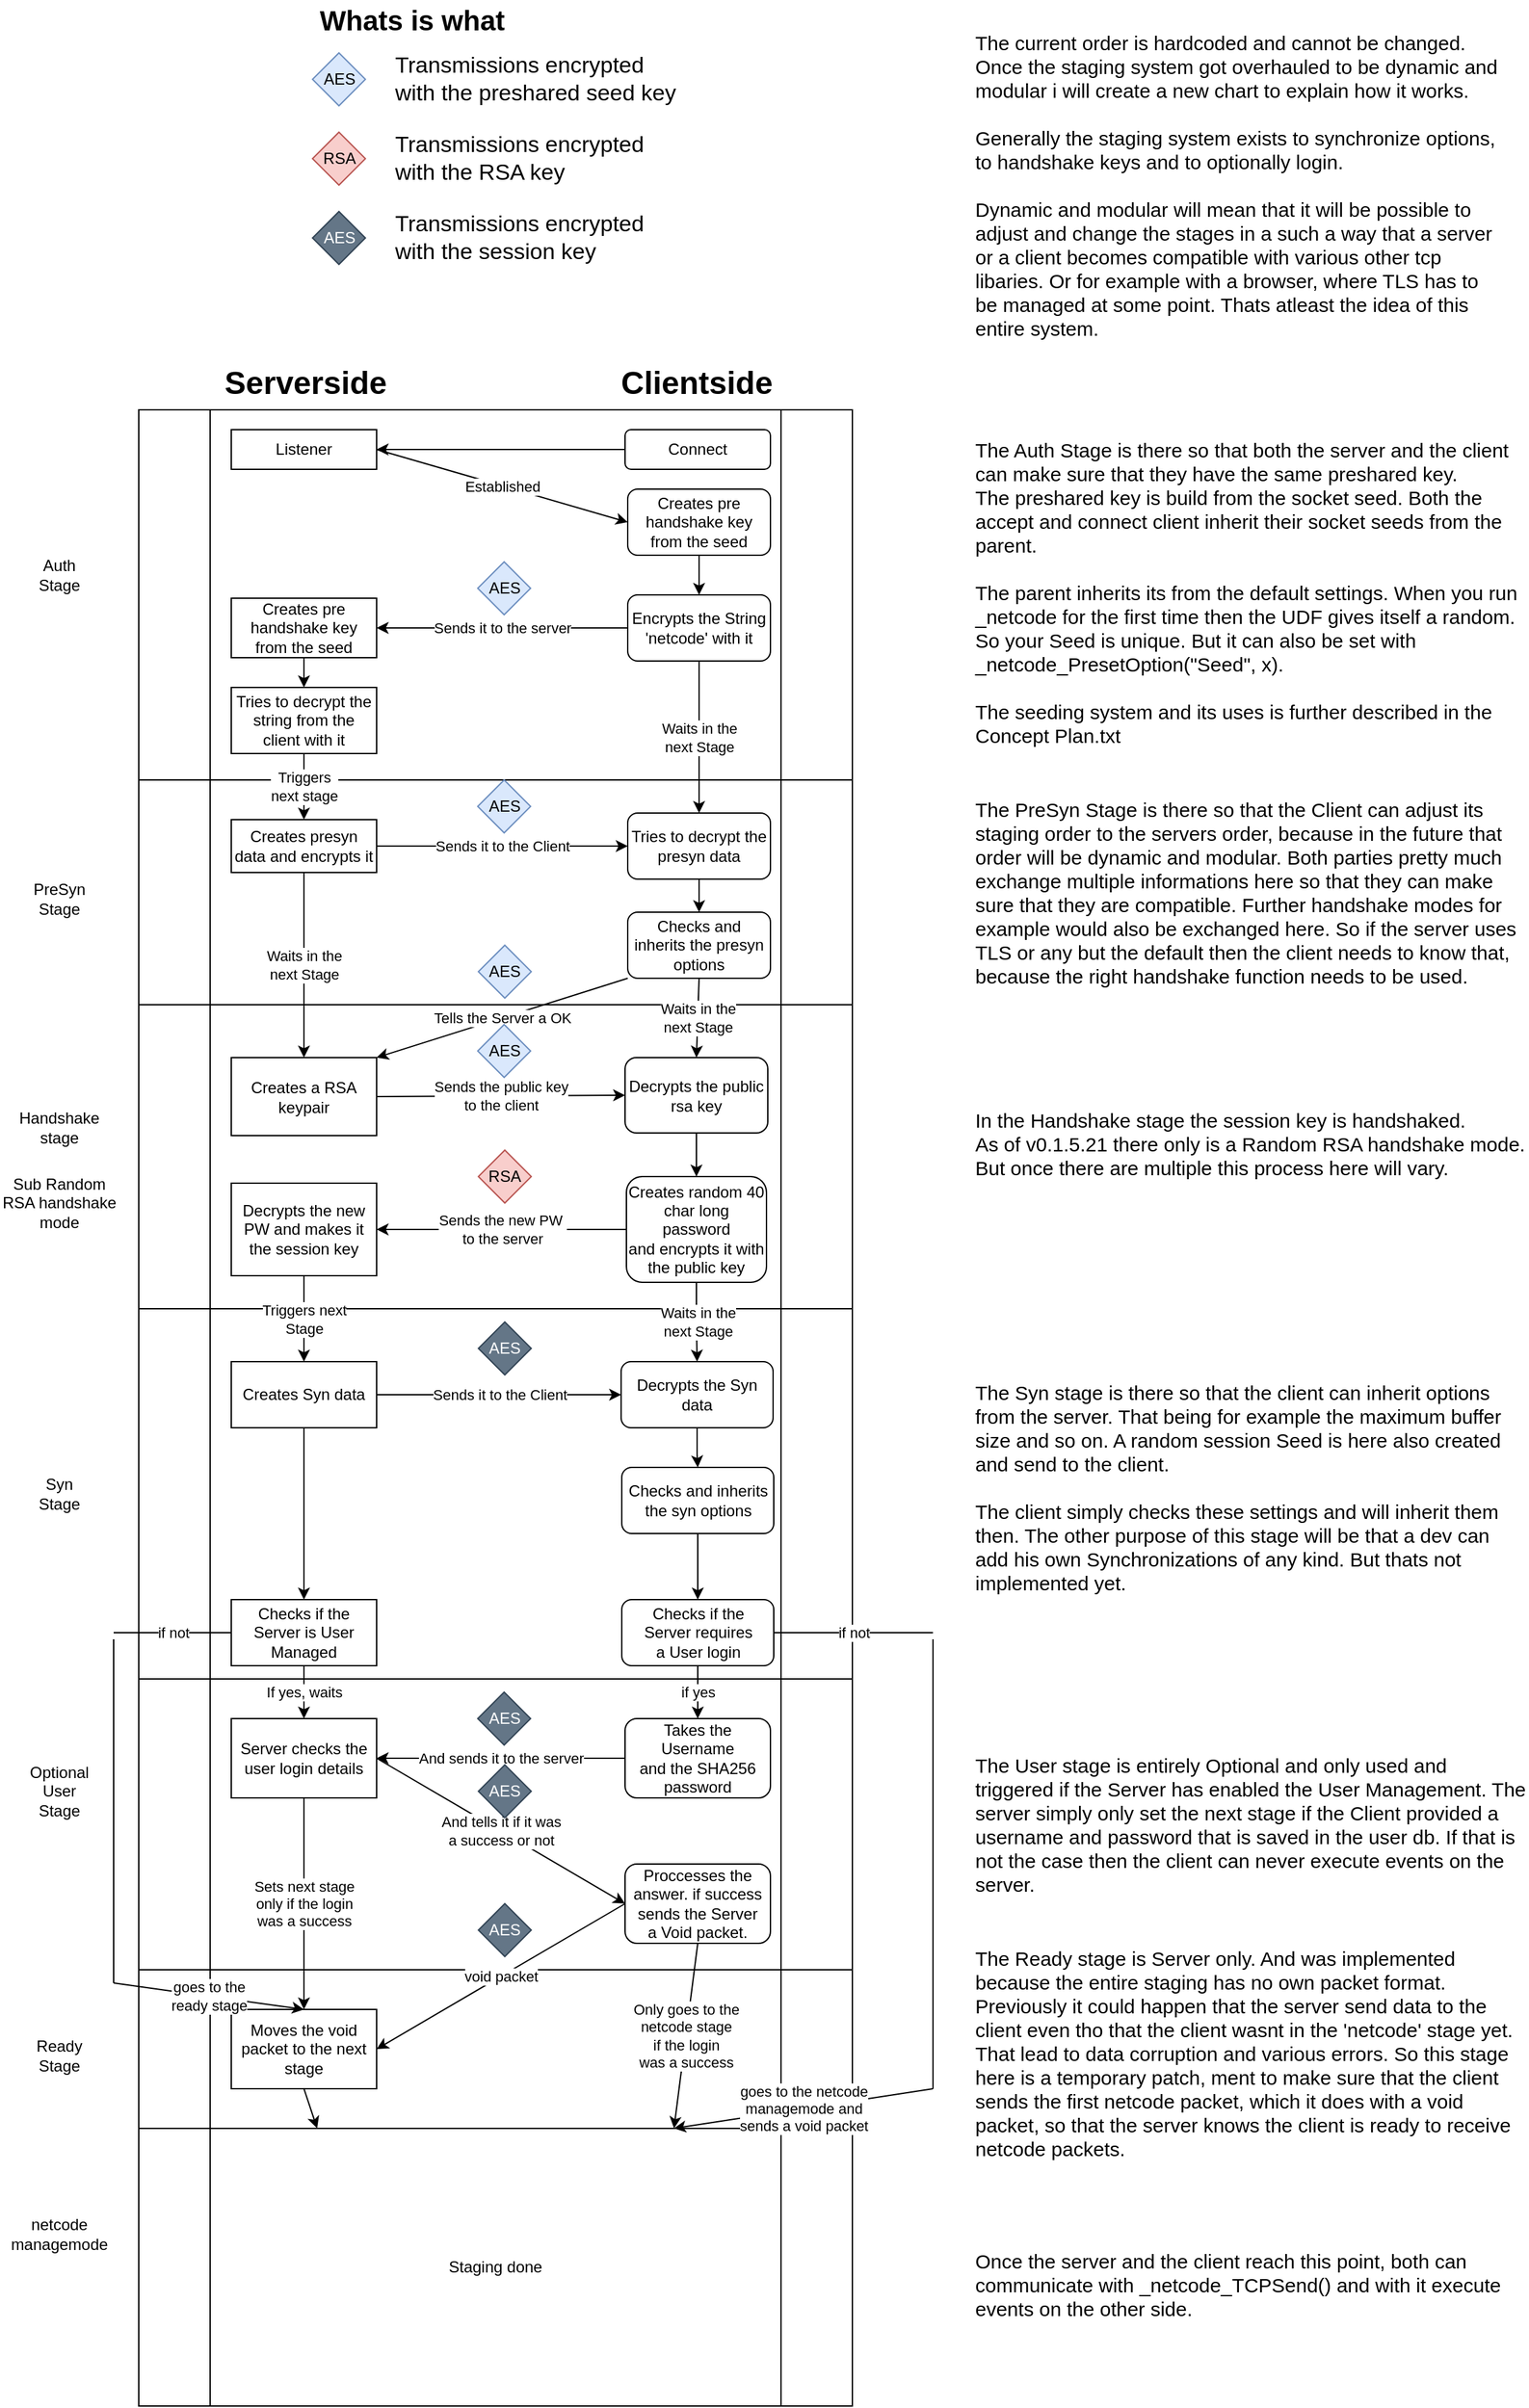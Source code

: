 <mxfile version="16.4.0" type="device"><diagram id="tPBd6icWlNGPddaQYvY5" name="Seite-1"><mxGraphModel dx="2187" dy="2074" grid="1" gridSize="10" guides="1" tooltips="1" connect="1" arrows="1" fold="1" page="1" pageScale="1" pageWidth="827" pageHeight="1169" math="0" shadow="0"><root><mxCell id="0"/><mxCell id="1" parent="0"/><mxCell id="7uopXTy5jVyZ3oVjOW40-1" value="" style="shape=process;whiteSpace=wrap;html=1;backgroundOutline=1;" parent="1" vertex="1"><mxGeometry x="-631" y="-840" width="540" height="280" as="geometry"/></mxCell><mxCell id="7uopXTy5jVyZ3oVjOW40-2" value="&lt;h1&gt;Serverside&lt;/h1&gt;" style="text;html=1;strokeColor=none;fillColor=none;spacing=5;spacingTop=-20;whiteSpace=wrap;overflow=hidden;rounded=0;" parent="1" vertex="1"><mxGeometry x="-571" y="-880" width="130" height="30" as="geometry"/></mxCell><mxCell id="7uopXTy5jVyZ3oVjOW40-3" value="&lt;h1&gt;Clientside&lt;/h1&gt;" style="text;html=1;strokeColor=none;fillColor=none;spacing=5;spacingTop=-20;whiteSpace=wrap;overflow=hidden;rounded=0;" parent="1" vertex="1"><mxGeometry x="-271" y="-880" width="126" height="40" as="geometry"/></mxCell><mxCell id="7uopXTy5jVyZ3oVjOW40-4" value="Auth Stage" style="text;html=1;strokeColor=none;fillColor=none;align=center;verticalAlign=middle;whiteSpace=wrap;rounded=0;" parent="1" vertex="1"><mxGeometry x="-721" y="-730" width="60" height="30" as="geometry"/></mxCell><mxCell id="7uopXTy5jVyZ3oVjOW40-5" value="Listener" style="rounded=0;whiteSpace=wrap;html=1;" parent="1" vertex="1"><mxGeometry x="-561" y="-825" width="110" height="30" as="geometry"/></mxCell><mxCell id="7uopXTy5jVyZ3oVjOW40-8" style="edgeStyle=orthogonalEdgeStyle;rounded=0;orthogonalLoop=1;jettySize=auto;html=1;entryX=1;entryY=0.5;entryDx=0;entryDy=0;" parent="1" source="7uopXTy5jVyZ3oVjOW40-7" target="7uopXTy5jVyZ3oVjOW40-5" edge="1"><mxGeometry relative="1" as="geometry"/></mxCell><mxCell id="7uopXTy5jVyZ3oVjOW40-7" value="Connect" style="rounded=1;whiteSpace=wrap;html=1;" parent="1" vertex="1"><mxGeometry x="-263" y="-825" width="110" height="30" as="geometry"/></mxCell><mxCell id="7uopXTy5jVyZ3oVjOW40-14" style="edgeStyle=orthogonalEdgeStyle;rounded=0;orthogonalLoop=1;jettySize=auto;html=1;exitX=0.5;exitY=1;exitDx=0;exitDy=0;" parent="1" source="7uopXTy5jVyZ3oVjOW40-9" target="7uopXTy5jVyZ3oVjOW40-13" edge="1"><mxGeometry relative="1" as="geometry"/></mxCell><mxCell id="7uopXTy5jVyZ3oVjOW40-9" value="Creates pre&lt;br&gt;handshake key&lt;br&gt;from the seed" style="rounded=1;whiteSpace=wrap;html=1;" parent="1" vertex="1"><mxGeometry x="-261" y="-780" width="108" height="50" as="geometry"/></mxCell><mxCell id="7uopXTy5jVyZ3oVjOW40-12" value="Established" style="endArrow=classic;html=1;rounded=0;exitX=1;exitY=0.5;exitDx=0;exitDy=0;entryX=0;entryY=0.5;entryDx=0;entryDy=0;" parent="1" source="7uopXTy5jVyZ3oVjOW40-5" target="7uopXTy5jVyZ3oVjOW40-9" edge="1"><mxGeometry width="50" height="50" relative="1" as="geometry"><mxPoint x="-331" y="-580" as="sourcePoint"/><mxPoint x="-281" y="-630" as="targetPoint"/></mxGeometry></mxCell><mxCell id="7uopXTy5jVyZ3oVjOW40-16" value="Sends it to the server" style="edgeStyle=orthogonalEdgeStyle;rounded=0;orthogonalLoop=1;jettySize=auto;html=1;" parent="1" source="7uopXTy5jVyZ3oVjOW40-13" target="7uopXTy5jVyZ3oVjOW40-15" edge="1"><mxGeometry relative="1" as="geometry"/></mxCell><mxCell id="7uopXTy5jVyZ3oVjOW40-13" value="Encrypts the String&lt;br&gt;'netcode' with it" style="rounded=1;whiteSpace=wrap;html=1;" parent="1" vertex="1"><mxGeometry x="-261" y="-700" width="108" height="50" as="geometry"/></mxCell><mxCell id="7uopXTy5jVyZ3oVjOW40-18" style="edgeStyle=orthogonalEdgeStyle;rounded=0;orthogonalLoop=1;jettySize=auto;html=1;exitX=0.5;exitY=1;exitDx=0;exitDy=0;" parent="1" source="7uopXTy5jVyZ3oVjOW40-15" target="7uopXTy5jVyZ3oVjOW40-17" edge="1"><mxGeometry relative="1" as="geometry"/></mxCell><mxCell id="7uopXTy5jVyZ3oVjOW40-15" value="Creates pre&lt;br&gt;handshake key&lt;br&gt;from the seed" style="rounded=0;whiteSpace=wrap;html=1;" parent="1" vertex="1"><mxGeometry x="-561" y="-697.5" width="110" height="45" as="geometry"/></mxCell><mxCell id="7uopXTy5jVyZ3oVjOW40-17" value="Tries to decrypt the string from the client with it" style="rounded=0;whiteSpace=wrap;html=1;" parent="1" vertex="1"><mxGeometry x="-561" y="-630" width="110" height="50" as="geometry"/></mxCell><mxCell id="7uopXTy5jVyZ3oVjOW40-19" value="AES" style="rhombus;whiteSpace=wrap;html=1;fillColor=#dae8fc;strokeColor=#6c8ebf;" parent="1" vertex="1"><mxGeometry x="-374.5" y="-725" width="40" height="40" as="geometry"/></mxCell><mxCell id="7uopXTy5jVyZ3oVjOW40-20" value="" style="shape=process;whiteSpace=wrap;html=1;backgroundOutline=1;" parent="1" vertex="1"><mxGeometry x="-631" y="-560" width="540" height="170" as="geometry"/></mxCell><mxCell id="7uopXTy5jVyZ3oVjOW40-21" value="PreSyn&lt;br&gt;Stage" style="text;html=1;strokeColor=none;fillColor=none;align=center;verticalAlign=middle;whiteSpace=wrap;rounded=0;" parent="1" vertex="1"><mxGeometry x="-721" y="-485" width="60" height="30" as="geometry"/></mxCell><mxCell id="7uopXTy5jVyZ3oVjOW40-30" style="edgeStyle=orthogonalEdgeStyle;rounded=0;orthogonalLoop=1;jettySize=auto;html=1;exitX=0.5;exitY=1;exitDx=0;exitDy=0;entryX=0.5;entryY=0;entryDx=0;entryDy=0;" parent="1" source="7uopXTy5jVyZ3oVjOW40-22" target="7uopXTy5jVyZ3oVjOW40-29" edge="1"><mxGeometry relative="1" as="geometry"/></mxCell><mxCell id="7uopXTy5jVyZ3oVjOW40-22" value="Tries to decrypt the presyn data" style="rounded=1;whiteSpace=wrap;html=1;" parent="1" vertex="1"><mxGeometry x="-261" y="-535" width="108" height="50" as="geometry"/></mxCell><mxCell id="7uopXTy5jVyZ3oVjOW40-24" value="Waits in the&lt;br&gt;next Stage" style="endArrow=classic;html=1;rounded=0;exitX=0.5;exitY=1;exitDx=0;exitDy=0;entryX=0.5;entryY=0;entryDx=0;entryDy=0;" parent="1" source="7uopXTy5jVyZ3oVjOW40-13" target="7uopXTy5jVyZ3oVjOW40-22" edge="1"><mxGeometry width="50" height="50" relative="1" as="geometry"><mxPoint x="-31" y="-620" as="sourcePoint"/><mxPoint x="19" y="-670" as="targetPoint"/></mxGeometry></mxCell><mxCell id="7uopXTy5jVyZ3oVjOW40-26" value="Sends it to the Client" style="edgeStyle=orthogonalEdgeStyle;rounded=0;orthogonalLoop=1;jettySize=auto;html=1;exitX=1;exitY=0.5;exitDx=0;exitDy=0;" parent="1" source="7uopXTy5jVyZ3oVjOW40-25" target="7uopXTy5jVyZ3oVjOW40-22" edge="1"><mxGeometry relative="1" as="geometry"/></mxCell><mxCell id="7uopXTy5jVyZ3oVjOW40-25" value="Creates presyn data and encrypts it" style="rounded=0;whiteSpace=wrap;html=1;" parent="1" vertex="1"><mxGeometry x="-561" y="-530" width="110" height="40" as="geometry"/></mxCell><mxCell id="7uopXTy5jVyZ3oVjOW40-27" value="AES" style="rhombus;whiteSpace=wrap;html=1;fillColor=#dae8fc;strokeColor=#6c8ebf;" parent="1" vertex="1"><mxGeometry x="-374.5" y="-560" width="40" height="40" as="geometry"/></mxCell><mxCell id="7uopXTy5jVyZ3oVjOW40-29" value="Checks and&lt;br&gt;inherits the presyn&lt;br&gt;options" style="rounded=1;whiteSpace=wrap;html=1;" parent="1" vertex="1"><mxGeometry x="-261" y="-460" width="108" height="50" as="geometry"/></mxCell><mxCell id="7uopXTy5jVyZ3oVjOW40-31" value="" style="shape=process;whiteSpace=wrap;html=1;backgroundOutline=1;" parent="1" vertex="1"><mxGeometry x="-631" y="-390" width="540" height="230" as="geometry"/></mxCell><mxCell id="7uopXTy5jVyZ3oVjOW40-32" value="Handshake&lt;br&gt;stage" style="text;html=1;strokeColor=none;fillColor=none;align=center;verticalAlign=middle;whiteSpace=wrap;rounded=0;" parent="1" vertex="1"><mxGeometry x="-721" y="-312.5" width="60" height="30" as="geometry"/></mxCell><mxCell id="7uopXTy5jVyZ3oVjOW40-33" value="Creates a RSA&lt;br&gt;keypair" style="rounded=0;whiteSpace=wrap;html=1;" parent="1" vertex="1"><mxGeometry x="-561" y="-350" width="110" height="59" as="geometry"/></mxCell><mxCell id="7uopXTy5jVyZ3oVjOW40-34" value="Tells the Server a OK" style="endArrow=classic;html=1;rounded=0;exitX=0;exitY=1;exitDx=0;exitDy=0;entryX=1;entryY=0;entryDx=0;entryDy=0;" parent="1" source="7uopXTy5jVyZ3oVjOW40-29" target="7uopXTy5jVyZ3oVjOW40-33" edge="1"><mxGeometry width="50" height="50" relative="1" as="geometry"><mxPoint x="-41" y="-320" as="sourcePoint"/><mxPoint x="9" y="-370" as="targetPoint"/></mxGeometry></mxCell><mxCell id="7uopXTy5jVyZ3oVjOW40-35" value="AES" style="rhombus;whiteSpace=wrap;html=1;fillColor=#dae8fc;strokeColor=#6c8ebf;" parent="1" vertex="1"><mxGeometry x="-374" y="-435" width="40" height="40" as="geometry"/></mxCell><mxCell id="7uopXTy5jVyZ3oVjOW40-42" style="edgeStyle=orthogonalEdgeStyle;rounded=0;orthogonalLoop=1;jettySize=auto;html=1;exitX=0.5;exitY=1;exitDx=0;exitDy=0;" parent="1" source="7uopXTy5jVyZ3oVjOW40-36" target="7uopXTy5jVyZ3oVjOW40-39" edge="1"><mxGeometry relative="1" as="geometry"/></mxCell><mxCell id="7uopXTy5jVyZ3oVjOW40-36" value="Decrypts the public rsa key" style="rounded=1;whiteSpace=wrap;html=1;" parent="1" vertex="1"><mxGeometry x="-263" y="-350" width="108" height="57" as="geometry"/></mxCell><mxCell id="7uopXTy5jVyZ3oVjOW40-37" value="Sends the public key&lt;br&gt;to the client" style="endArrow=classic;html=1;rounded=0;exitX=1;exitY=0.5;exitDx=0;exitDy=0;entryX=0;entryY=0.5;entryDx=0;entryDy=0;" parent="1" source="7uopXTy5jVyZ3oVjOW40-33" target="7uopXTy5jVyZ3oVjOW40-36" edge="1"><mxGeometry width="50" height="50" relative="1" as="geometry"><mxPoint x="-311" y="-280" as="sourcePoint"/><mxPoint x="-261" y="-330" as="targetPoint"/></mxGeometry></mxCell><mxCell id="7uopXTy5jVyZ3oVjOW40-38" value="AES" style="rhombus;whiteSpace=wrap;html=1;fillColor=#dae8fc;strokeColor=#6c8ebf;" parent="1" vertex="1"><mxGeometry x="-374.5" y="-375" width="40" height="40" as="geometry"/></mxCell><mxCell id="7uopXTy5jVyZ3oVjOW40-44" value="Sends the new PW&amp;nbsp;&lt;br&gt;to the server" style="edgeStyle=orthogonalEdgeStyle;rounded=0;orthogonalLoop=1;jettySize=auto;html=1;exitX=0;exitY=0.5;exitDx=0;exitDy=0;" parent="1" source="7uopXTy5jVyZ3oVjOW40-39" target="7uopXTy5jVyZ3oVjOW40-43" edge="1"><mxGeometry relative="1" as="geometry"/></mxCell><mxCell id="7uopXTy5jVyZ3oVjOW40-39" value="Creates random 40 char long password&lt;br&gt;and encrypts it with the public key" style="rounded=1;whiteSpace=wrap;html=1;" parent="1" vertex="1"><mxGeometry x="-262" y="-260" width="106" height="80" as="geometry"/></mxCell><mxCell id="7uopXTy5jVyZ3oVjOW40-41" value="Sub Random&lt;br&gt;RSA handshake&lt;br&gt;mode" style="text;html=1;strokeColor=none;fillColor=none;align=center;verticalAlign=middle;whiteSpace=wrap;rounded=0;" parent="1" vertex="1"><mxGeometry x="-736" y="-260" width="90" height="40" as="geometry"/></mxCell><mxCell id="7uopXTy5jVyZ3oVjOW40-43" value="Decrypts the new PW and makes it the session key" style="rounded=0;whiteSpace=wrap;html=1;" parent="1" vertex="1"><mxGeometry x="-561" y="-255" width="110" height="70" as="geometry"/></mxCell><mxCell id="7uopXTy5jVyZ3oVjOW40-45" value="RSA" style="rhombus;whiteSpace=wrap;html=1;fillColor=#f8cecc;strokeColor=#b85450;" parent="1" vertex="1"><mxGeometry x="-374" y="-280" width="40" height="40" as="geometry"/></mxCell><mxCell id="7uopXTy5jVyZ3oVjOW40-46" value="" style="shape=process;whiteSpace=wrap;html=1;backgroundOutline=1;" parent="1" vertex="1"><mxGeometry x="-631" y="-160" width="540" height="280" as="geometry"/></mxCell><mxCell id="7uopXTy5jVyZ3oVjOW40-50" value="Sends it to the Client" style="edgeStyle=orthogonalEdgeStyle;rounded=0;orthogonalLoop=1;jettySize=auto;html=1;exitX=1;exitY=0.5;exitDx=0;exitDy=0;entryX=0;entryY=0.5;entryDx=0;entryDy=0;" parent="1" source="7uopXTy5jVyZ3oVjOW40-47" target="7uopXTy5jVyZ3oVjOW40-48" edge="1"><mxGeometry relative="1" as="geometry"/></mxCell><mxCell id="7uopXTy5jVyZ3oVjOW40-64" style="edgeStyle=orthogonalEdgeStyle;rounded=0;orthogonalLoop=1;jettySize=auto;html=1;entryX=0.5;entryY=0;entryDx=0;entryDy=0;" parent="1" source="7uopXTy5jVyZ3oVjOW40-47" target="7uopXTy5jVyZ3oVjOW40-62" edge="1"><mxGeometry relative="1" as="geometry"/></mxCell><mxCell id="7uopXTy5jVyZ3oVjOW40-47" value="Creates Syn data" style="rounded=0;whiteSpace=wrap;html=1;" parent="1" vertex="1"><mxGeometry x="-561" y="-120" width="110" height="50" as="geometry"/></mxCell><mxCell id="7uopXTy5jVyZ3oVjOW40-57" style="edgeStyle=orthogonalEdgeStyle;rounded=0;orthogonalLoop=1;jettySize=auto;html=1;entryX=0.5;entryY=0;entryDx=0;entryDy=0;" parent="1" source="7uopXTy5jVyZ3oVjOW40-48" target="7uopXTy5jVyZ3oVjOW40-56" edge="1"><mxGeometry relative="1" as="geometry"/></mxCell><mxCell id="7uopXTy5jVyZ3oVjOW40-48" value="Decrypts the Syn data" style="rounded=1;whiteSpace=wrap;html=1;" parent="1" vertex="1"><mxGeometry x="-266" y="-120" width="115" height="50" as="geometry"/></mxCell><mxCell id="7uopXTy5jVyZ3oVjOW40-49" value="Waits in the&lt;br&gt;next Stage" style="edgeStyle=orthogonalEdgeStyle;rounded=0;orthogonalLoop=1;jettySize=auto;html=1;entryX=0.5;entryY=0;entryDx=0;entryDy=0;" parent="1" source="7uopXTy5jVyZ3oVjOW40-39" target="7uopXTy5jVyZ3oVjOW40-48" edge="1"><mxGeometry relative="1" as="geometry"/></mxCell><mxCell id="7uopXTy5jVyZ3oVjOW40-51" value="Triggers next&lt;br&gt;Stage" style="endArrow=classic;html=1;rounded=0;exitX=0.5;exitY=1;exitDx=0;exitDy=0;" parent="1" source="7uopXTy5jVyZ3oVjOW40-43" target="7uopXTy5jVyZ3oVjOW40-47" edge="1"><mxGeometry width="50" height="50" relative="1" as="geometry"><mxPoint x="-721" y="-120" as="sourcePoint"/><mxPoint x="-671" y="-170" as="targetPoint"/></mxGeometry></mxCell><mxCell id="7uopXTy5jVyZ3oVjOW40-52" value="Syn&lt;br&gt;Stage" style="text;html=1;strokeColor=none;fillColor=none;align=center;verticalAlign=middle;whiteSpace=wrap;rounded=0;" parent="1" vertex="1"><mxGeometry x="-721" y="-35" width="60" height="30" as="geometry"/></mxCell><mxCell id="7uopXTy5jVyZ3oVjOW40-54" value="AES" style="rhombus;whiteSpace=wrap;html=1;fillColor=#647687;strokeColor=#314354;fontColor=#ffffff;" parent="1" vertex="1"><mxGeometry x="-374" y="-150" width="40" height="40" as="geometry"/></mxCell><mxCell id="7uopXTy5jVyZ3oVjOW40-65" style="edgeStyle=orthogonalEdgeStyle;rounded=0;orthogonalLoop=1;jettySize=auto;html=1;entryX=0.5;entryY=0;entryDx=0;entryDy=0;" parent="1" source="7uopXTy5jVyZ3oVjOW40-56" target="7uopXTy5jVyZ3oVjOW40-63" edge="1"><mxGeometry relative="1" as="geometry"/></mxCell><mxCell id="7uopXTy5jVyZ3oVjOW40-56" value="Checks and inherits the syn options" style="rounded=1;whiteSpace=wrap;html=1;" parent="1" vertex="1"><mxGeometry x="-265.5" y="-40" width="115" height="50" as="geometry"/></mxCell><mxCell id="7uopXTy5jVyZ3oVjOW40-58" value="" style="shape=process;whiteSpace=wrap;html=1;backgroundOutline=1;" parent="1" vertex="1"><mxGeometry x="-631" y="120" width="540" height="220" as="geometry"/></mxCell><mxCell id="7uopXTy5jVyZ3oVjOW40-59" value="Triggers&lt;br&gt;next stage" style="endArrow=classic;html=1;rounded=0;exitX=0.5;exitY=1;exitDx=0;exitDy=0;" parent="1" source="7uopXTy5jVyZ3oVjOW40-17" target="7uopXTy5jVyZ3oVjOW40-25" edge="1"><mxGeometry width="50" height="50" relative="1" as="geometry"><mxPoint x="-731" y="-520" as="sourcePoint"/><mxPoint x="-681" y="-570" as="targetPoint"/></mxGeometry></mxCell><mxCell id="7uopXTy5jVyZ3oVjOW40-60" value="Optional&lt;br&gt;User Stage" style="text;html=1;strokeColor=none;fillColor=none;align=center;verticalAlign=middle;whiteSpace=wrap;rounded=0;" parent="1" vertex="1"><mxGeometry x="-721" y="180" width="60" height="50" as="geometry"/></mxCell><mxCell id="7uopXTy5jVyZ3oVjOW40-67" value="If yes, waits" style="edgeStyle=orthogonalEdgeStyle;rounded=0;orthogonalLoop=1;jettySize=auto;html=1;entryX=0.5;entryY=0;entryDx=0;entryDy=0;" parent="1" source="7uopXTy5jVyZ3oVjOW40-62" target="7uopXTy5jVyZ3oVjOW40-66" edge="1"><mxGeometry relative="1" as="geometry"/></mxCell><mxCell id="7uopXTy5jVyZ3oVjOW40-62" value="Checks if the Server is User Managed" style="rounded=0;whiteSpace=wrap;html=1;" parent="1" vertex="1"><mxGeometry x="-561" y="60" width="110" height="50" as="geometry"/></mxCell><mxCell id="7uopXTy5jVyZ3oVjOW40-69" value="if yes" style="edgeStyle=orthogonalEdgeStyle;rounded=0;orthogonalLoop=1;jettySize=auto;html=1;entryX=0.5;entryY=0;entryDx=0;entryDy=0;" parent="1" source="7uopXTy5jVyZ3oVjOW40-63" target="7uopXTy5jVyZ3oVjOW40-68" edge="1"><mxGeometry relative="1" as="geometry"/></mxCell><mxCell id="7uopXTy5jVyZ3oVjOW40-63" value="Checks if the&lt;br&gt;Server requires&lt;br&gt;a User login" style="rounded=1;whiteSpace=wrap;html=1;" parent="1" vertex="1"><mxGeometry x="-265.5" y="60" width="115" height="50" as="geometry"/></mxCell><mxCell id="7uopXTy5jVyZ3oVjOW40-66" value="Server checks the&lt;br&gt;user login details" style="rounded=0;whiteSpace=wrap;html=1;" parent="1" vertex="1"><mxGeometry x="-561" y="150" width="110" height="60" as="geometry"/></mxCell><mxCell id="7uopXTy5jVyZ3oVjOW40-70" value="And sends it to the server" style="edgeStyle=orthogonalEdgeStyle;rounded=0;orthogonalLoop=1;jettySize=auto;html=1;entryX=1;entryY=0.5;entryDx=0;entryDy=0;" parent="1" source="7uopXTy5jVyZ3oVjOW40-68" target="7uopXTy5jVyZ3oVjOW40-66" edge="1"><mxGeometry relative="1" as="geometry"/></mxCell><mxCell id="7uopXTy5jVyZ3oVjOW40-68" value="Takes the Username&lt;br&gt;and the SHA256 password" style="rounded=1;whiteSpace=wrap;html=1;" parent="1" vertex="1"><mxGeometry x="-263" y="150" width="110" height="60" as="geometry"/></mxCell><mxCell id="7uopXTy5jVyZ3oVjOW40-71" value="AES" style="rhombus;whiteSpace=wrap;html=1;fillColor=#647687;strokeColor=#314354;fontColor=#ffffff;" parent="1" vertex="1"><mxGeometry x="-374.5" y="130" width="40" height="40" as="geometry"/></mxCell><mxCell id="7uopXTy5jVyZ3oVjOW40-73" value="Proccesses the answer. if success sends the Server&lt;br&gt;a Void packet." style="rounded=1;whiteSpace=wrap;html=1;" parent="1" vertex="1"><mxGeometry x="-263" y="260" width="110" height="60" as="geometry"/></mxCell><mxCell id="7uopXTy5jVyZ3oVjOW40-74" value="And tells it if it was&lt;br&gt;a success or not" style="endArrow=classic;html=1;rounded=0;exitX=1;exitY=0.5;exitDx=0;exitDy=0;entryX=0;entryY=0.5;entryDx=0;entryDy=0;" parent="1" source="7uopXTy5jVyZ3oVjOW40-66" target="7uopXTy5jVyZ3oVjOW40-73" edge="1"><mxGeometry width="50" height="50" relative="1" as="geometry"><mxPoint x="-371" y="300" as="sourcePoint"/><mxPoint x="-321" y="250" as="targetPoint"/></mxGeometry></mxCell><mxCell id="7uopXTy5jVyZ3oVjOW40-75" value="AES" style="rhombus;whiteSpace=wrap;html=1;fillColor=#647687;strokeColor=#314354;fontColor=#ffffff;" parent="1" vertex="1"><mxGeometry x="-374" y="185" width="40" height="40" as="geometry"/></mxCell><mxCell id="7uopXTy5jVyZ3oVjOW40-76" value="" style="shape=process;whiteSpace=wrap;html=1;backgroundOutline=1;" parent="1" vertex="1"><mxGeometry x="-631" y="340" width="540" height="120" as="geometry"/></mxCell><mxCell id="7uopXTy5jVyZ3oVjOW40-77" value="Ready&lt;br&gt;Stage" style="text;html=1;strokeColor=none;fillColor=none;align=center;verticalAlign=middle;whiteSpace=wrap;rounded=0;" parent="1" vertex="1"><mxGeometry x="-721" y="390" width="60" height="30" as="geometry"/></mxCell><mxCell id="7uopXTy5jVyZ3oVjOW40-78" value="Moves the void packet to the next stage" style="rounded=0;whiteSpace=wrap;html=1;" parent="1" vertex="1"><mxGeometry x="-561" y="370" width="110" height="60" as="geometry"/></mxCell><mxCell id="7uopXTy5jVyZ3oVjOW40-79" value="Sets next stage&lt;br&gt;only if the login&lt;br&gt;was a success" style="endArrow=classic;html=1;rounded=0;exitX=0.5;exitY=1;exitDx=0;exitDy=0;" parent="1" source="7uopXTy5jVyZ3oVjOW40-66" target="7uopXTy5jVyZ3oVjOW40-78" edge="1"><mxGeometry width="50" height="50" relative="1" as="geometry"><mxPoint x="-721" y="330" as="sourcePoint"/><mxPoint x="-671" y="280" as="targetPoint"/></mxGeometry></mxCell><mxCell id="7uopXTy5jVyZ3oVjOW40-80" value="void packet" style="endArrow=classic;html=1;rounded=0;exitX=0;exitY=0.5;exitDx=0;exitDy=0;entryX=1;entryY=0.5;entryDx=0;entryDy=0;" parent="1" source="7uopXTy5jVyZ3oVjOW40-73" target="7uopXTy5jVyZ3oVjOW40-78" edge="1"><mxGeometry width="50" height="50" relative="1" as="geometry"><mxPoint x="-371" y="530" as="sourcePoint"/><mxPoint x="-321" y="480" as="targetPoint"/></mxGeometry></mxCell><mxCell id="7uopXTy5jVyZ3oVjOW40-81" value="AES" style="rhombus;whiteSpace=wrap;html=1;fillColor=#647687;strokeColor=#314354;fontColor=#ffffff;" parent="1" vertex="1"><mxGeometry x="-374" y="290" width="40" height="40" as="geometry"/></mxCell><mxCell id="7uopXTy5jVyZ3oVjOW40-82" value="Staging done" style="shape=process;whiteSpace=wrap;html=1;backgroundOutline=1;" parent="1" vertex="1"><mxGeometry x="-631" y="460" width="540" height="210" as="geometry"/></mxCell><mxCell id="7uopXTy5jVyZ3oVjOW40-84" value="netcode&lt;br&gt;managemode" style="text;html=1;strokeColor=none;fillColor=none;align=center;verticalAlign=middle;whiteSpace=wrap;rounded=0;" parent="1" vertex="1"><mxGeometry x="-721" y="525" width="60" height="30" as="geometry"/></mxCell><mxCell id="7uopXTy5jVyZ3oVjOW40-86" value="" style="endArrow=classic;html=1;rounded=0;exitX=0.5;exitY=1;exitDx=0;exitDy=0;entryX=0.25;entryY=1;entryDx=0;entryDy=0;" parent="1" source="7uopXTy5jVyZ3oVjOW40-78" target="7uopXTy5jVyZ3oVjOW40-76" edge="1"><mxGeometry width="50" height="50" relative="1" as="geometry"><mxPoint x="-491" y="730" as="sourcePoint"/><mxPoint x="-441" y="680" as="targetPoint"/></mxGeometry></mxCell><mxCell id="7uopXTy5jVyZ3oVjOW40-87" value="Only goes to the&lt;br&gt;netcode stage&lt;br&gt;if the login&lt;br&gt;was a success" style="endArrow=classic;html=1;rounded=0;exitX=0.5;exitY=1;exitDx=0;exitDy=0;entryX=0.75;entryY=1;entryDx=0;entryDy=0;" parent="1" source="7uopXTy5jVyZ3oVjOW40-73" target="7uopXTy5jVyZ3oVjOW40-76" edge="1"><mxGeometry width="50" height="50" relative="1" as="geometry"><mxPoint x="49" y="370" as="sourcePoint"/><mxPoint x="-11" y="400" as="targetPoint"/></mxGeometry></mxCell><mxCell id="7uopXTy5jVyZ3oVjOW40-89" value="Whats is what" style="text;html=1;strokeColor=none;fillColor=none;align=center;verticalAlign=middle;whiteSpace=wrap;rounded=0;fontStyle=1;fontSize=21;" parent="1" vertex="1"><mxGeometry x="-499.5" y="-1150" width="150" height="30" as="geometry"/></mxCell><mxCell id="7uopXTy5jVyZ3oVjOW40-90" value="AES" style="rhombus;whiteSpace=wrap;html=1;fillColor=#dae8fc;strokeColor=#6c8ebf;" parent="1" vertex="1"><mxGeometry x="-499.5" y="-1110" width="40" height="40" as="geometry"/></mxCell><mxCell id="7uopXTy5jVyZ3oVjOW40-91" value="RSA" style="rhombus;whiteSpace=wrap;html=1;fillColor=#f8cecc;strokeColor=#b85450;" parent="1" vertex="1"><mxGeometry x="-499.5" y="-1050" width="40" height="40" as="geometry"/></mxCell><mxCell id="7uopXTy5jVyZ3oVjOW40-92" value="AES" style="rhombus;whiteSpace=wrap;html=1;fillColor=#647687;strokeColor=#314354;fontColor=#ffffff;" parent="1" vertex="1"><mxGeometry x="-499.5" y="-990" width="40" height="40" as="geometry"/></mxCell><mxCell id="7uopXTy5jVyZ3oVjOW40-93" value="Transmissions encrypted&lt;br&gt;with the preshared seed key" style="text;html=1;strokeColor=none;fillColor=none;align=left;verticalAlign=middle;whiteSpace=wrap;rounded=0;fontSize=17;" parent="1" vertex="1"><mxGeometry x="-439.5" y="-1105" width="230" height="30" as="geometry"/></mxCell><mxCell id="7uopXTy5jVyZ3oVjOW40-94" value="Transmissions encrypted with the RSA key" style="text;html=1;strokeColor=none;fillColor=none;align=left;verticalAlign=middle;whiteSpace=wrap;rounded=0;fontSize=17;" parent="1" vertex="1"><mxGeometry x="-439.5" y="-1050" width="210" height="40" as="geometry"/></mxCell><mxCell id="7uopXTy5jVyZ3oVjOW40-95" value="Transmissions encrypted with the session key" style="text;html=1;strokeColor=none;fillColor=none;align=left;verticalAlign=middle;whiteSpace=wrap;rounded=0;fontSize=17;" parent="1" vertex="1"><mxGeometry x="-439.5" y="-990" width="210" height="40" as="geometry"/></mxCell><mxCell id="7uopXTy5jVyZ3oVjOW40-97" value="&lt;font&gt;The Auth Stage is there so that both the server and the client can make sure that they have the same preshared key.&lt;br style=&quot;font-size: 15px&quot;&gt;The preshared key is build from the socket seed. Both the accept and connect client inherit their socket seeds from the parent.&lt;br&gt;&lt;br style=&quot;font-size: 15px&quot;&gt;The parent inherits its from the default settings. When you run _netcode for the first time then the UDF gives itself a random. So your Seed is unique. But it can also be set with&lt;br&gt;_netcode_PresetOption(&quot;Seed&quot;, x).&lt;br&gt;&lt;br&gt;The seeding system and its uses is further described in the Concept Plan.txt&lt;br&gt;&lt;/font&gt;" style="text;html=1;strokeColor=none;fillColor=none;align=left;verticalAlign=middle;whiteSpace=wrap;rounded=0;fontSize=15;" parent="1" vertex="1"><mxGeometry y="-825" width="420" height="245" as="geometry"/></mxCell><mxCell id="7uopXTy5jVyZ3oVjOW40-98" value="&lt;font&gt;The PreSyn Stage is there so that the Client can adjust its staging order to the servers order, because in the future that order will be dynamic and modular. Both parties pretty much exchange multiple informations here so that they can make sure that they are compatible. Further handshake modes for example would also be exchanged here. So if the server uses TLS or any but the default then the client needs to know that, because the right handshake function needs to be used.&lt;br&gt;&lt;/font&gt;" style="text;html=1;strokeColor=none;fillColor=none;align=left;verticalAlign=middle;whiteSpace=wrap;rounded=0;fontSize=15;" parent="1" vertex="1"><mxGeometry y="-560" width="420" height="170" as="geometry"/></mxCell><mxCell id="7uopXTy5jVyZ3oVjOW40-99" value="&lt;font&gt;In the Handshake stage the session key is handshaked.&lt;br&gt;As of v0.1.5.21 there only is a Random RSA handshake mode.&lt;br&gt;But once there are multiple this process here will vary.&lt;br&gt;&lt;/font&gt;" style="text;html=1;strokeColor=none;fillColor=none;align=left;verticalAlign=middle;whiteSpace=wrap;rounded=0;fontSize=15;" parent="1" vertex="1"><mxGeometry y="-370" width="420" height="170" as="geometry"/></mxCell><mxCell id="7uopXTy5jVyZ3oVjOW40-100" value="The current order is hardcoded and cannot be changed.&lt;br&gt;Once the staging system got overhauled to be dynamic and modular i will create a new chart to explain how it works.&lt;br&gt;&lt;br&gt;Generally the staging system exists to synchronize options, to handshake keys and to optionally login.&lt;br&gt;&lt;br&gt;Dynamic and modular will mean that it will be possible to adjust and change the stages in a such a way that a server or a client becomes compatible with various other tcp libaries. Or for example with a browser, where TLS has to be managed at some point. Thats atleast the idea of this entire system." style="text;html=1;strokeColor=none;fillColor=none;align=left;verticalAlign=middle;whiteSpace=wrap;rounded=0;fontSize=15;" parent="1" vertex="1"><mxGeometry y="-1140" width="400" height="260" as="geometry"/></mxCell><mxCell id="7uopXTy5jVyZ3oVjOW40-102" value="&lt;font&gt;The Syn stage is there so that the client can inherit options from the server. That being for example the maximum buffer size and so on. A random session Seed is here also created and send to the client.&lt;br&gt;&lt;br&gt;The client simply checks these settings and will inherit them then. The other purpose of this stage will be that a dev can add his own Synchronizations of any kind. But thats not implemented yet.&lt;br&gt;&lt;/font&gt;" style="text;html=1;strokeColor=none;fillColor=none;align=left;verticalAlign=middle;whiteSpace=wrap;rounded=0;fontSize=15;" parent="1" vertex="1"><mxGeometry y="-160" width="420" height="270" as="geometry"/></mxCell><mxCell id="nV6hHr-wBmpi32iJBnp1-2" value="if not" style="endArrow=none;html=1;rounded=0;exitX=1;exitY=0.5;exitDx=0;exitDy=0;" edge="1" parent="1" source="7uopXTy5jVyZ3oVjOW40-63"><mxGeometry width="50" height="50" relative="1" as="geometry"><mxPoint x="20" y="170" as="sourcePoint"/><mxPoint x="-30" y="85" as="targetPoint"/></mxGeometry></mxCell><mxCell id="nV6hHr-wBmpi32iJBnp1-3" value="" style="endArrow=none;html=1;rounded=0;" edge="1" parent="1"><mxGeometry width="50" height="50" relative="1" as="geometry"><mxPoint x="-30" y="430" as="sourcePoint"/><mxPoint x="-30" y="90" as="targetPoint"/></mxGeometry></mxCell><mxCell id="nV6hHr-wBmpi32iJBnp1-4" value="goes to the netcode&lt;br&gt;managemode and&lt;br&gt;sends a void packet" style="endArrow=classic;html=1;rounded=0;entryX=0.75;entryY=1;entryDx=0;entryDy=0;" edge="1" parent="1" target="7uopXTy5jVyZ3oVjOW40-76"><mxGeometry width="50" height="50" relative="1" as="geometry"><mxPoint x="-30" y="430" as="sourcePoint"/><mxPoint x="80" y="510" as="targetPoint"/></mxGeometry></mxCell><mxCell id="nV6hHr-wBmpi32iJBnp1-5" value="if not" style="endArrow=none;html=1;rounded=0;entryX=0;entryY=0.5;entryDx=0;entryDy=0;" edge="1" parent="1" target="7uopXTy5jVyZ3oVjOW40-62"><mxGeometry width="50" height="50" relative="1" as="geometry"><mxPoint x="-650" y="85" as="sourcePoint"/><mxPoint x="-700" y="60" as="targetPoint"/></mxGeometry></mxCell><mxCell id="nV6hHr-wBmpi32iJBnp1-6" value="" style="endArrow=none;html=1;rounded=0;" edge="1" parent="1"><mxGeometry width="50" height="50" relative="1" as="geometry"><mxPoint x="-650" y="350" as="sourcePoint"/><mxPoint x="-650" y="90" as="targetPoint"/></mxGeometry></mxCell><mxCell id="nV6hHr-wBmpi32iJBnp1-7" value="goes to the&lt;br&gt;ready stage" style="endArrow=classic;html=1;rounded=0;entryX=0.5;entryY=0;entryDx=0;entryDy=0;" edge="1" parent="1" target="7uopXTy5jVyZ3oVjOW40-78"><mxGeometry width="50" height="50" relative="1" as="geometry"><mxPoint x="-650" y="350" as="sourcePoint"/><mxPoint x="-700" y="330" as="targetPoint"/></mxGeometry></mxCell><mxCell id="nV6hHr-wBmpi32iJBnp1-8" value="&lt;font&gt;The User stage is entirely Optional and only used and triggered if the Server has enabled the User Management. The server simply only set the next stage if the Client provided a username and password that is saved in the user db. If that is not the case then the client can never execute events on the server.&lt;br&gt;&lt;/font&gt;" style="text;html=1;strokeColor=none;fillColor=none;align=left;verticalAlign=middle;whiteSpace=wrap;rounded=0;fontSize=15;" vertex="1" parent="1"><mxGeometry y="120" width="420" height="220" as="geometry"/></mxCell><mxCell id="nV6hHr-wBmpi32iJBnp1-9" value="&lt;font&gt;The Ready stage is Server only. And was implemented because the entire staging has no own packet format. Previously it could happen that the server send data to the client even tho that the client wasnt in the 'netcode' stage yet. That lead to data corruption and various errors. So this stage here is a temporary patch, ment to make sure that the client sends the first netcode packet, which it does with a void packet, so that the server knows the client is ready to receive netcode packets.&lt;br&gt;&lt;/font&gt;" style="text;html=1;strokeColor=none;fillColor=none;align=left;verticalAlign=middle;whiteSpace=wrap;rounded=0;fontSize=15;" vertex="1" parent="1"><mxGeometry y="335" width="420" height="135" as="geometry"/></mxCell><mxCell id="nV6hHr-wBmpi32iJBnp1-10" value="&lt;font&gt;Once the server and the client reach this point, both can communicate with _netcode_TCPSend() and with it execute events on the other side.&lt;br&gt;&lt;/font&gt;" style="text;html=1;strokeColor=none;fillColor=none;align=left;verticalAlign=middle;whiteSpace=wrap;rounded=0;fontSize=15;" vertex="1" parent="1"><mxGeometry y="510" width="420" height="135" as="geometry"/></mxCell><mxCell id="nV6hHr-wBmpi32iJBnp1-11" value="Waits in the&lt;br&gt;next Stage" style="endArrow=classic;html=1;rounded=0;exitX=0.5;exitY=1;exitDx=0;exitDy=0;entryX=0.5;entryY=0;entryDx=0;entryDy=0;" edge="1" parent="1" source="7uopXTy5jVyZ3oVjOW40-25" target="7uopXTy5jVyZ3oVjOW40-33"><mxGeometry width="50" height="50" relative="1" as="geometry"><mxPoint x="-740" y="-370" as="sourcePoint"/><mxPoint x="-690" y="-420" as="targetPoint"/></mxGeometry></mxCell><mxCell id="nV6hHr-wBmpi32iJBnp1-12" value="Waits in the&lt;br&gt;next Stage" style="endArrow=classic;html=1;rounded=0;exitX=0.5;exitY=1;exitDx=0;exitDy=0;entryX=0.5;entryY=0;entryDx=0;entryDy=0;" edge="1" parent="1" source="7uopXTy5jVyZ3oVjOW40-29" target="7uopXTy5jVyZ3oVjOW40-36"><mxGeometry width="50" height="50" relative="1" as="geometry"><mxPoint x="-50" y="-340" as="sourcePoint"/><mxPoint y="-390" as="targetPoint"/></mxGeometry></mxCell></root></mxGraphModel></diagram></mxfile>